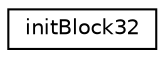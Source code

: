 digraph "Graphical Class Hierarchy"
{
 // LATEX_PDF_SIZE
  edge [fontname="Helvetica",fontsize="10",labelfontname="Helvetica",labelfontsize="10"];
  node [fontname="Helvetica",fontsize="10",shape=record];
  rankdir="LR";
  Node0 [label="initBlock32",height=0.2,width=0.4,color="black", fillcolor="white", style="filled",URL="$structinitBlock32.html",tooltip=" "];
}
